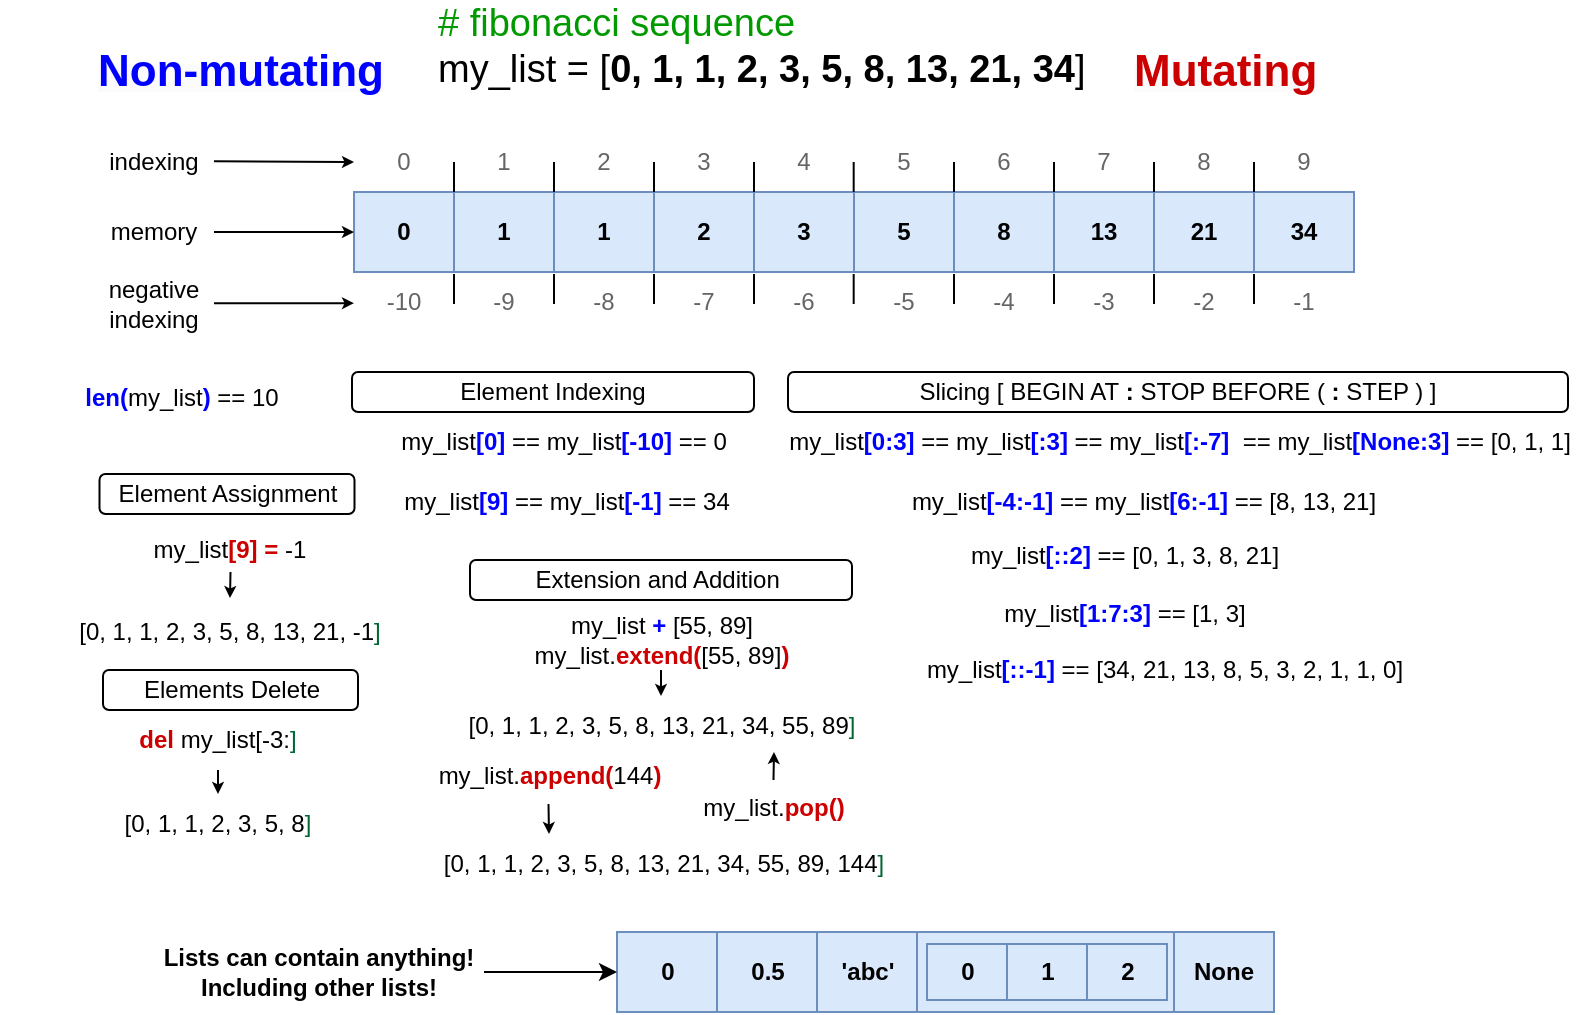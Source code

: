<mxfile version="21.6.9" type="device">
  <diagram name="Page-1" id="zyRHlJ_uGEKS_qMSXH-m">
    <mxGraphModel dx="1129" dy="704" grid="1" gridSize="10" guides="1" tooltips="1" connect="1" arrows="1" fold="1" page="1" pageScale="1" pageWidth="1100" pageHeight="850" math="0" shadow="0">
      <root>
        <mxCell id="0" />
        <mxCell id="1" parent="0" />
        <mxCell id="dsVwneFiLA8pL4UkRce1-1" value="0" style="rounded=0;whiteSpace=wrap;html=1;fontStyle=1;fillColor=#dae8fc;strokeColor=#6c8ebf;" parent="1" vertex="1">
          <mxGeometry x="180" y="220" width="50" height="40" as="geometry" />
        </mxCell>
        <mxCell id="dsVwneFiLA8pL4UkRce1-2" value="1" style="rounded=0;whiteSpace=wrap;html=1;fontStyle=1;fillColor=#dae8fc;strokeColor=#6c8ebf;" parent="1" vertex="1">
          <mxGeometry x="230" y="220" width="50" height="40" as="geometry" />
        </mxCell>
        <mxCell id="dsVwneFiLA8pL4UkRce1-3" value="1" style="rounded=0;whiteSpace=wrap;html=1;fontStyle=1;fillColor=#dae8fc;strokeColor=#6c8ebf;" parent="1" vertex="1">
          <mxGeometry x="280" y="220" width="50" height="40" as="geometry" />
        </mxCell>
        <mxCell id="dsVwneFiLA8pL4UkRce1-4" value="2" style="rounded=0;whiteSpace=wrap;html=1;fontStyle=1;fillColor=#dae8fc;strokeColor=#6c8ebf;" parent="1" vertex="1">
          <mxGeometry x="330" y="220" width="50" height="40" as="geometry" />
        </mxCell>
        <mxCell id="dsVwneFiLA8pL4UkRce1-5" value="3" style="rounded=0;whiteSpace=wrap;html=1;fontStyle=1;fillColor=#dae8fc;strokeColor=#6c8ebf;" parent="1" vertex="1">
          <mxGeometry x="380" y="220" width="50" height="40" as="geometry" />
        </mxCell>
        <mxCell id="dsVwneFiLA8pL4UkRce1-7" value="5" style="rounded=0;whiteSpace=wrap;html=1;fontStyle=1;fillColor=#dae8fc;strokeColor=#6c8ebf;" parent="1" vertex="1">
          <mxGeometry x="430" y="220" width="50" height="40" as="geometry" />
        </mxCell>
        <mxCell id="dsVwneFiLA8pL4UkRce1-8" value="8" style="rounded=0;whiteSpace=wrap;html=1;fontStyle=1;fillColor=#dae8fc;strokeColor=#6c8ebf;" parent="1" vertex="1">
          <mxGeometry x="480" y="220" width="50" height="40" as="geometry" />
        </mxCell>
        <mxCell id="dsVwneFiLA8pL4UkRce1-9" value="13" style="rounded=0;whiteSpace=wrap;html=1;fontStyle=1;fillColor=#dae8fc;strokeColor=#6c8ebf;" parent="1" vertex="1">
          <mxGeometry x="530" y="220" width="50" height="40" as="geometry" />
        </mxCell>
        <mxCell id="dsVwneFiLA8pL4UkRce1-10" value="21" style="rounded=0;whiteSpace=wrap;html=1;fontStyle=1;fillColor=#dae8fc;strokeColor=#6c8ebf;" parent="1" vertex="1">
          <mxGeometry x="580" y="220" width="50" height="40" as="geometry" />
        </mxCell>
        <mxCell id="dsVwneFiLA8pL4UkRce1-11" value="34" style="rounded=0;whiteSpace=wrap;html=1;fontStyle=1;fillColor=#dae8fc;strokeColor=#6c8ebf;" parent="1" vertex="1">
          <mxGeometry x="630" y="220" width="50" height="40" as="geometry" />
        </mxCell>
        <mxCell id="dsVwneFiLA8pL4UkRce1-12" value="&lt;font style=&quot;font-size: 19px;&quot;&gt;&lt;font color=&quot;#009900&quot;&gt;# fibonacci sequence&lt;/font&gt;&lt;br&gt;my_list = [&lt;b style=&quot;&quot;&gt;0, 1, 1, 2, 3, 5, 8, 13, 21, 34&lt;/b&gt;]&lt;/font&gt;" style="text;html=1;strokeColor=none;fillColor=none;align=left;verticalAlign=middle;whiteSpace=wrap;rounded=0;" parent="1" vertex="1">
          <mxGeometry x="220" y="132" width="380" height="30" as="geometry" />
        </mxCell>
        <mxCell id="dsVwneFiLA8pL4UkRce1-14" value="memory" style="text;html=1;strokeColor=none;fillColor=none;align=center;verticalAlign=middle;whiteSpace=wrap;rounded=0;" parent="1" vertex="1">
          <mxGeometry x="50" y="225" width="60" height="30" as="geometry" />
        </mxCell>
        <mxCell id="dsVwneFiLA8pL4UkRce1-15" value="" style="endArrow=classic;html=1;rounded=0;exitX=1;exitY=0.5;exitDx=0;exitDy=0;entryX=0;entryY=0.5;entryDx=0;entryDy=0;endSize=3;" parent="1" source="dsVwneFiLA8pL4UkRce1-14" target="dsVwneFiLA8pL4UkRce1-1" edge="1">
          <mxGeometry width="50" height="50" relative="1" as="geometry">
            <mxPoint x="380" y="370" as="sourcePoint" />
            <mxPoint x="430" y="320" as="targetPoint" />
          </mxGeometry>
        </mxCell>
        <mxCell id="dsVwneFiLA8pL4UkRce1-16" value="0" style="text;html=1;strokeColor=none;fillColor=none;align=center;verticalAlign=middle;whiteSpace=wrap;rounded=0;textOpacity=60;" parent="1" vertex="1">
          <mxGeometry x="180" y="190" width="50" height="30" as="geometry" />
        </mxCell>
        <mxCell id="dsVwneFiLA8pL4UkRce1-17" value="1" style="text;html=1;strokeColor=none;fillColor=none;align=center;verticalAlign=middle;whiteSpace=wrap;rounded=0;textOpacity=60;" parent="1" vertex="1">
          <mxGeometry x="230" y="190" width="50" height="30" as="geometry" />
        </mxCell>
        <mxCell id="dsVwneFiLA8pL4UkRce1-18" value="2" style="text;html=1;strokeColor=none;fillColor=none;align=center;verticalAlign=middle;whiteSpace=wrap;rounded=0;textOpacity=60;" parent="1" vertex="1">
          <mxGeometry x="280" y="190" width="50" height="30" as="geometry" />
        </mxCell>
        <mxCell id="dsVwneFiLA8pL4UkRce1-19" value="3" style="text;html=1;strokeColor=none;fillColor=none;align=center;verticalAlign=middle;whiteSpace=wrap;rounded=0;textOpacity=60;" parent="1" vertex="1">
          <mxGeometry x="330" y="190" width="50" height="30" as="geometry" />
        </mxCell>
        <mxCell id="dsVwneFiLA8pL4UkRce1-20" value="4" style="text;html=1;strokeColor=none;fillColor=none;align=center;verticalAlign=middle;whiteSpace=wrap;rounded=0;textOpacity=60;" parent="1" vertex="1">
          <mxGeometry x="380" y="190" width="50" height="30" as="geometry" />
        </mxCell>
        <mxCell id="dsVwneFiLA8pL4UkRce1-21" value="5" style="text;html=1;strokeColor=none;fillColor=none;align=center;verticalAlign=middle;whiteSpace=wrap;rounded=0;textOpacity=60;" parent="1" vertex="1">
          <mxGeometry x="430" y="190" width="50" height="30" as="geometry" />
        </mxCell>
        <mxCell id="dsVwneFiLA8pL4UkRce1-22" value="6" style="text;html=1;strokeColor=none;fillColor=none;align=center;verticalAlign=middle;whiteSpace=wrap;rounded=0;textOpacity=60;" parent="1" vertex="1">
          <mxGeometry x="480" y="190" width="50" height="30" as="geometry" />
        </mxCell>
        <mxCell id="dsVwneFiLA8pL4UkRce1-24" value="7" style="text;html=1;strokeColor=none;fillColor=none;align=center;verticalAlign=middle;whiteSpace=wrap;rounded=0;textOpacity=60;" parent="1" vertex="1">
          <mxGeometry x="530" y="190" width="50" height="30" as="geometry" />
        </mxCell>
        <mxCell id="dsVwneFiLA8pL4UkRce1-25" value="8" style="text;html=1;strokeColor=none;fillColor=none;align=center;verticalAlign=middle;whiteSpace=wrap;rounded=0;textOpacity=60;" parent="1" vertex="1">
          <mxGeometry x="580" y="190" width="50" height="30" as="geometry" />
        </mxCell>
        <mxCell id="dsVwneFiLA8pL4UkRce1-26" value="9" style="text;html=1;strokeColor=none;fillColor=none;align=center;verticalAlign=middle;whiteSpace=wrap;rounded=0;textOpacity=60;" parent="1" vertex="1">
          <mxGeometry x="630" y="190" width="50" height="30" as="geometry" />
        </mxCell>
        <mxCell id="dsVwneFiLA8pL4UkRce1-27" value="indexing" style="text;html=1;strokeColor=none;fillColor=none;align=center;verticalAlign=middle;whiteSpace=wrap;rounded=0;" parent="1" vertex="1">
          <mxGeometry x="50" y="190" width="60" height="30" as="geometry" />
        </mxCell>
        <mxCell id="dsVwneFiLA8pL4UkRce1-28" value="" style="endArrow=classic;html=1;rounded=0;exitX=1;exitY=0.5;exitDx=0;exitDy=0;spacing=1;endSize=3;" parent="1" edge="1">
          <mxGeometry width="50" height="50" relative="1" as="geometry">
            <mxPoint x="110" y="204.58" as="sourcePoint" />
            <mxPoint x="180" y="205" as="targetPoint" />
          </mxGeometry>
        </mxCell>
        <mxCell id="dsVwneFiLA8pL4UkRce1-29" value="" style="endArrow=none;html=1;rounded=0;exitX=0;exitY=0;exitDx=0;exitDy=0;entryX=0;entryY=0.5;entryDx=0;entryDy=0;" parent="1" source="dsVwneFiLA8pL4UkRce1-2" target="dsVwneFiLA8pL4UkRce1-17" edge="1">
          <mxGeometry width="50" height="50" relative="1" as="geometry">
            <mxPoint x="350" y="370" as="sourcePoint" />
            <mxPoint x="400" y="320" as="targetPoint" />
          </mxGeometry>
        </mxCell>
        <mxCell id="dsVwneFiLA8pL4UkRce1-30" value="" style="endArrow=none;html=1;rounded=0;exitX=0;exitY=0;exitDx=0;exitDy=0;entryX=0;entryY=0.5;entryDx=0;entryDy=0;" parent="1" edge="1">
          <mxGeometry width="50" height="50" relative="1" as="geometry">
            <mxPoint x="280" y="220" as="sourcePoint" />
            <mxPoint x="280" y="205" as="targetPoint" />
          </mxGeometry>
        </mxCell>
        <mxCell id="dsVwneFiLA8pL4UkRce1-31" value="" style="endArrow=none;html=1;rounded=0;exitX=0;exitY=1;exitDx=0;exitDy=0;entryX=0;entryY=0.5;entryDx=0;entryDy=0;" parent="1" source="dsVwneFiLA8pL4UkRce1-19" target="dsVwneFiLA8pL4UkRce1-19" edge="1">
          <mxGeometry width="50" height="50" relative="1" as="geometry">
            <mxPoint x="329.66" y="220" as="sourcePoint" />
            <mxPoint x="329.66" y="205" as="targetPoint" />
          </mxGeometry>
        </mxCell>
        <mxCell id="dsVwneFiLA8pL4UkRce1-32" value="" style="endArrow=none;html=1;rounded=0;exitX=0;exitY=1;exitDx=0;exitDy=0;entryX=0;entryY=0.5;entryDx=0;entryDy=0;" parent="1" source="dsVwneFiLA8pL4UkRce1-20" target="dsVwneFiLA8pL4UkRce1-20" edge="1">
          <mxGeometry width="50" height="50" relative="1" as="geometry">
            <mxPoint x="379.66" y="220" as="sourcePoint" />
            <mxPoint x="379.66" y="205" as="targetPoint" />
          </mxGeometry>
        </mxCell>
        <mxCell id="dsVwneFiLA8pL4UkRce1-33" value="" style="endArrow=none;html=1;rounded=0;exitX=0;exitY=1;exitDx=0;exitDy=0;entryX=0;entryY=0.5;entryDx=0;entryDy=0;" parent="1" edge="1">
          <mxGeometry width="50" height="50" relative="1" as="geometry">
            <mxPoint x="429.84" y="220" as="sourcePoint" />
            <mxPoint x="429.84" y="205" as="targetPoint" />
          </mxGeometry>
        </mxCell>
        <mxCell id="dsVwneFiLA8pL4UkRce1-34" value="" style="endArrow=none;html=1;rounded=0;exitX=0;exitY=1;exitDx=0;exitDy=0;entryX=0;entryY=0.5;entryDx=0;entryDy=0;" parent="1" source="dsVwneFiLA8pL4UkRce1-22" target="dsVwneFiLA8pL4UkRce1-22" edge="1">
          <mxGeometry width="50" height="50" relative="1" as="geometry">
            <mxPoint x="479.84" y="220" as="sourcePoint" />
            <mxPoint x="479.84" y="205" as="targetPoint" />
          </mxGeometry>
        </mxCell>
        <mxCell id="dsVwneFiLA8pL4UkRce1-35" value="" style="endArrow=none;html=1;rounded=0;exitX=0;exitY=1;exitDx=0;exitDy=0;entryX=0;entryY=0.5;entryDx=0;entryDy=0;" parent="1" source="dsVwneFiLA8pL4UkRce1-24" target="dsVwneFiLA8pL4UkRce1-24" edge="1">
          <mxGeometry width="50" height="50" relative="1" as="geometry">
            <mxPoint x="529.84" y="220" as="sourcePoint" />
            <mxPoint x="529.84" y="205" as="targetPoint" />
          </mxGeometry>
        </mxCell>
        <mxCell id="dsVwneFiLA8pL4UkRce1-37" value="" style="endArrow=none;html=1;rounded=0;entryX=0;entryY=0.5;entryDx=0;entryDy=0;" parent="1" target="dsVwneFiLA8pL4UkRce1-25" edge="1">
          <mxGeometry width="50" height="50" relative="1" as="geometry">
            <mxPoint x="580" y="220" as="sourcePoint" />
            <mxPoint x="579.87" y="205" as="targetPoint" />
          </mxGeometry>
        </mxCell>
        <mxCell id="dsVwneFiLA8pL4UkRce1-38" value="" style="endArrow=none;html=1;rounded=0;exitX=0;exitY=1;exitDx=0;exitDy=0;entryX=0;entryY=0.5;entryDx=0;entryDy=0;" parent="1" edge="1">
          <mxGeometry width="50" height="50" relative="1" as="geometry">
            <mxPoint x="630" y="220" as="sourcePoint" />
            <mxPoint x="630" y="205" as="targetPoint" />
          </mxGeometry>
        </mxCell>
        <mxCell id="dsVwneFiLA8pL4UkRce1-40" value="-10" style="text;html=1;strokeColor=none;fillColor=none;align=center;verticalAlign=middle;whiteSpace=wrap;rounded=0;textOpacity=60;" parent="1" vertex="1">
          <mxGeometry x="180" y="260" width="50" height="30" as="geometry" />
        </mxCell>
        <mxCell id="dsVwneFiLA8pL4UkRce1-41" value="-9" style="text;html=1;strokeColor=none;fillColor=none;align=center;verticalAlign=middle;whiteSpace=wrap;rounded=0;textOpacity=60;" parent="1" vertex="1">
          <mxGeometry x="230" y="260" width="50" height="30" as="geometry" />
        </mxCell>
        <mxCell id="dsVwneFiLA8pL4UkRce1-42" value="-8" style="text;html=1;strokeColor=none;fillColor=none;align=center;verticalAlign=middle;whiteSpace=wrap;rounded=0;textOpacity=60;" parent="1" vertex="1">
          <mxGeometry x="280" y="260" width="50" height="30" as="geometry" />
        </mxCell>
        <mxCell id="dsVwneFiLA8pL4UkRce1-43" value="-7" style="text;html=1;strokeColor=none;fillColor=none;align=center;verticalAlign=middle;whiteSpace=wrap;rounded=0;textOpacity=60;" parent="1" vertex="1">
          <mxGeometry x="330" y="260" width="50" height="30" as="geometry" />
        </mxCell>
        <mxCell id="dsVwneFiLA8pL4UkRce1-44" value="-6" style="text;html=1;strokeColor=none;fillColor=none;align=center;verticalAlign=middle;whiteSpace=wrap;rounded=0;textOpacity=60;" parent="1" vertex="1">
          <mxGeometry x="380" y="260" width="50" height="30" as="geometry" />
        </mxCell>
        <mxCell id="dsVwneFiLA8pL4UkRce1-45" value="-5" style="text;html=1;strokeColor=none;fillColor=none;align=center;verticalAlign=middle;whiteSpace=wrap;rounded=0;textOpacity=60;" parent="1" vertex="1">
          <mxGeometry x="430" y="260" width="50" height="30" as="geometry" />
        </mxCell>
        <mxCell id="dsVwneFiLA8pL4UkRce1-46" value="-4" style="text;html=1;strokeColor=none;fillColor=none;align=center;verticalAlign=middle;whiteSpace=wrap;rounded=0;textOpacity=60;" parent="1" vertex="1">
          <mxGeometry x="480" y="260" width="50" height="30" as="geometry" />
        </mxCell>
        <mxCell id="dsVwneFiLA8pL4UkRce1-47" value="-3" style="text;html=1;strokeColor=none;fillColor=none;align=center;verticalAlign=middle;whiteSpace=wrap;rounded=0;textOpacity=60;" parent="1" vertex="1">
          <mxGeometry x="530" y="260" width="50" height="30" as="geometry" />
        </mxCell>
        <mxCell id="dsVwneFiLA8pL4UkRce1-48" value="-2" style="text;html=1;strokeColor=none;fillColor=none;align=center;verticalAlign=middle;whiteSpace=wrap;rounded=0;textOpacity=60;" parent="1" vertex="1">
          <mxGeometry x="580" y="260" width="50" height="30" as="geometry" />
        </mxCell>
        <mxCell id="dsVwneFiLA8pL4UkRce1-49" value="-1" style="text;html=1;strokeColor=none;fillColor=none;align=center;verticalAlign=middle;whiteSpace=wrap;rounded=0;textOpacity=60;" parent="1" vertex="1">
          <mxGeometry x="630" y="260" width="50" height="30" as="geometry" />
        </mxCell>
        <mxCell id="dsVwneFiLA8pL4UkRce1-50" value="" style="endArrow=none;html=1;rounded=0;exitX=0;exitY=0;exitDx=0;exitDy=0;entryX=0;entryY=0.5;entryDx=0;entryDy=0;" parent="1" edge="1">
          <mxGeometry width="50" height="50" relative="1" as="geometry">
            <mxPoint x="230" y="276" as="sourcePoint" />
            <mxPoint x="230" y="261" as="targetPoint" />
          </mxGeometry>
        </mxCell>
        <mxCell id="dsVwneFiLA8pL4UkRce1-51" value="" style="endArrow=none;html=1;rounded=0;exitX=0;exitY=0;exitDx=0;exitDy=0;entryX=0;entryY=0.5;entryDx=0;entryDy=0;" parent="1" edge="1">
          <mxGeometry width="50" height="50" relative="1" as="geometry">
            <mxPoint x="280" y="276" as="sourcePoint" />
            <mxPoint x="280" y="261" as="targetPoint" />
          </mxGeometry>
        </mxCell>
        <mxCell id="dsVwneFiLA8pL4UkRce1-52" value="" style="endArrow=none;html=1;rounded=0;exitX=0;exitY=1;exitDx=0;exitDy=0;entryX=0;entryY=0.5;entryDx=0;entryDy=0;" parent="1" edge="1">
          <mxGeometry width="50" height="50" relative="1" as="geometry">
            <mxPoint x="330" y="276" as="sourcePoint" />
            <mxPoint x="330" y="261" as="targetPoint" />
          </mxGeometry>
        </mxCell>
        <mxCell id="dsVwneFiLA8pL4UkRce1-53" value="" style="endArrow=none;html=1;rounded=0;exitX=0;exitY=1;exitDx=0;exitDy=0;entryX=0;entryY=0.5;entryDx=0;entryDy=0;" parent="1" edge="1">
          <mxGeometry width="50" height="50" relative="1" as="geometry">
            <mxPoint x="380" y="276" as="sourcePoint" />
            <mxPoint x="380" y="261" as="targetPoint" />
          </mxGeometry>
        </mxCell>
        <mxCell id="dsVwneFiLA8pL4UkRce1-54" value="" style="endArrow=none;html=1;rounded=0;exitX=0;exitY=1;exitDx=0;exitDy=0;entryX=0;entryY=0.5;entryDx=0;entryDy=0;" parent="1" edge="1">
          <mxGeometry width="50" height="50" relative="1" as="geometry">
            <mxPoint x="429.84" y="276" as="sourcePoint" />
            <mxPoint x="429.84" y="261" as="targetPoint" />
          </mxGeometry>
        </mxCell>
        <mxCell id="dsVwneFiLA8pL4UkRce1-55" value="" style="endArrow=none;html=1;rounded=0;exitX=0;exitY=1;exitDx=0;exitDy=0;entryX=0;entryY=0.5;entryDx=0;entryDy=0;" parent="1" edge="1">
          <mxGeometry width="50" height="50" relative="1" as="geometry">
            <mxPoint x="480" y="276" as="sourcePoint" />
            <mxPoint x="480" y="261" as="targetPoint" />
          </mxGeometry>
        </mxCell>
        <mxCell id="dsVwneFiLA8pL4UkRce1-56" value="" style="endArrow=none;html=1;rounded=0;exitX=0;exitY=1;exitDx=0;exitDy=0;entryX=0;entryY=0.5;entryDx=0;entryDy=0;" parent="1" edge="1">
          <mxGeometry width="50" height="50" relative="1" as="geometry">
            <mxPoint x="530" y="276" as="sourcePoint" />
            <mxPoint x="530" y="261" as="targetPoint" />
          </mxGeometry>
        </mxCell>
        <mxCell id="dsVwneFiLA8pL4UkRce1-57" value="" style="endArrow=none;html=1;rounded=0;entryX=0;entryY=0.5;entryDx=0;entryDy=0;" parent="1" edge="1">
          <mxGeometry width="50" height="50" relative="1" as="geometry">
            <mxPoint x="580" y="276" as="sourcePoint" />
            <mxPoint x="580" y="261" as="targetPoint" />
          </mxGeometry>
        </mxCell>
        <mxCell id="dsVwneFiLA8pL4UkRce1-58" value="" style="endArrow=none;html=1;rounded=0;exitX=0;exitY=1;exitDx=0;exitDy=0;entryX=0;entryY=0.5;entryDx=0;entryDy=0;" parent="1" edge="1">
          <mxGeometry width="50" height="50" relative="1" as="geometry">
            <mxPoint x="630" y="276" as="sourcePoint" />
            <mxPoint x="630" y="261" as="targetPoint" />
          </mxGeometry>
        </mxCell>
        <mxCell id="dsVwneFiLA8pL4UkRce1-59" value="negative indexing" style="text;html=1;strokeColor=none;fillColor=none;align=center;verticalAlign=middle;whiteSpace=wrap;rounded=0;" parent="1" vertex="1">
          <mxGeometry x="50" y="261" width="60" height="30" as="geometry" />
        </mxCell>
        <mxCell id="dsVwneFiLA8pL4UkRce1-60" value="" style="endArrow=classic;html=1;rounded=0;exitX=1;exitY=0.5;exitDx=0;exitDy=0;entryX=0;entryY=0.5;entryDx=0;entryDy=0;endSize=3;" parent="1" edge="1">
          <mxGeometry width="50" height="50" relative="1" as="geometry">
            <mxPoint x="110" y="275.58" as="sourcePoint" />
            <mxPoint x="180" y="275.58" as="targetPoint" />
          </mxGeometry>
        </mxCell>
        <mxCell id="dsVwneFiLA8pL4UkRce1-62" value="&lt;b&gt;&lt;font color=&quot;#0000ff&quot;&gt;len(&lt;/font&gt;&lt;/b&gt;my_list&lt;b&gt;&lt;font color=&quot;#0000ff&quot;&gt;)&lt;/font&gt;&lt;/b&gt; == 10" style="text;html=1;strokeColor=none;fillColor=none;align=center;verticalAlign=middle;whiteSpace=wrap;rounded=0;" parent="1" vertex="1">
          <mxGeometry x="39" y="298" width="110" height="50" as="geometry" />
        </mxCell>
        <mxCell id="dsVwneFiLA8pL4UkRce1-65" value="my_list&lt;b style=&quot;border-color: var(--border-color);&quot;&gt;&lt;font style=&quot;border-color: var(--border-color);&quot; color=&quot;#0000ff&quot;&gt;[0]&lt;/font&gt;&lt;/b&gt;&amp;nbsp;== my_list&lt;b&gt;&lt;font color=&quot;#0000ff&quot;&gt;[-10]&lt;/font&gt;&lt;/b&gt; == 0" style="text;html=1;strokeColor=none;fillColor=none;align=center;verticalAlign=middle;whiteSpace=wrap;rounded=0;" parent="1" vertex="1">
          <mxGeometry x="190" y="330" width="190" height="30" as="geometry" />
        </mxCell>
        <mxCell id="dsVwneFiLA8pL4UkRce1-66" value="my_list&lt;b&gt;&lt;font color=&quot;#0000ff&quot;&gt;[9]&lt;/font&gt;&lt;/b&gt; == my_list&lt;b&gt;&lt;font color=&quot;#0000ff&quot;&gt;[-1]&lt;/font&gt;&lt;/b&gt;&amp;nbsp;== 34" style="text;html=1;strokeColor=none;fillColor=none;align=center;verticalAlign=middle;whiteSpace=wrap;rounded=0;" parent="1" vertex="1">
          <mxGeometry x="170" y="360" width="233" height="30" as="geometry" />
        </mxCell>
        <mxCell id="dsVwneFiLA8pL4UkRce1-67" value="Element Indexing" style="rounded=1;whiteSpace=wrap;html=1;" parent="1" vertex="1">
          <mxGeometry x="179" y="310" width="201" height="20" as="geometry" />
        </mxCell>
        <mxCell id="dsVwneFiLA8pL4UkRce1-69" value="Slicing [ BEGIN AT&amp;nbsp;&lt;b&gt;:&lt;/b&gt; STOP BEFORE (&amp;nbsp;&lt;b&gt;:&lt;/b&gt; STEP ) ]" style="rounded=1;whiteSpace=wrap;html=1;" parent="1" vertex="1">
          <mxGeometry x="397" y="310" width="390" height="20" as="geometry" />
        </mxCell>
        <mxCell id="dsVwneFiLA8pL4UkRce1-70" value="my_list&lt;b&gt;&lt;font color=&quot;#0000ff&quot;&gt;[0:3]&lt;/font&gt; &lt;/b&gt;== my_list&lt;b&gt;&lt;font color=&quot;#0000ff&quot;&gt;[:3]&lt;/font&gt;&lt;/b&gt;&amp;nbsp;== my_list&lt;b&gt;&lt;font color=&quot;#0000ff&quot;&gt;[:-7]&lt;/font&gt;&amp;nbsp;&lt;/b&gt;&amp;nbsp;== my_list&lt;b&gt;&lt;font color=&quot;#0000ff&quot;&gt;[None:3]&amp;nbsp;&lt;/font&gt;&lt;/b&gt;== [0, 1, 1]" style="text;html=1;strokeColor=none;fillColor=none;align=center;verticalAlign=middle;whiteSpace=wrap;rounded=0;" parent="1" vertex="1">
          <mxGeometry x="388" y="330" width="410" height="30" as="geometry" />
        </mxCell>
        <mxCell id="dsVwneFiLA8pL4UkRce1-71" value="my_list&lt;b&gt;&lt;font color=&quot;#0000ff&quot;&gt;[-4:-1]&lt;/font&gt;&lt;/b&gt; == my_list&lt;b&gt;&lt;font color=&quot;#0000ff&quot;&gt;[6:-1]&lt;/font&gt;&lt;/b&gt; == [8, 13, 21]" style="text;html=1;strokeColor=none;fillColor=none;align=center;verticalAlign=middle;whiteSpace=wrap;rounded=0;" parent="1" vertex="1">
          <mxGeometry x="448.5" y="360" width="251.5" height="30" as="geometry" />
        </mxCell>
        <mxCell id="dsVwneFiLA8pL4UkRce1-72" value="Element Assignment" style="rounded=1;whiteSpace=wrap;html=1;" parent="1" vertex="1">
          <mxGeometry x="52.75" y="361" width="127.5" height="20" as="geometry" />
        </mxCell>
        <mxCell id="dsVwneFiLA8pL4UkRce1-73" value="my_list&lt;b&gt;&lt;font color=&quot;#cc0000&quot;&gt;[9]&lt;/font&gt;&lt;/b&gt; &lt;b&gt;&lt;font color=&quot;#cc0000&quot;&gt;=&lt;/font&gt;&lt;/b&gt; -1" style="text;html=1;strokeColor=none;fillColor=none;align=center;verticalAlign=middle;whiteSpace=wrap;rounded=0;" parent="1" vertex="1">
          <mxGeometry x="63.25" y="388" width="110" height="22" as="geometry" />
        </mxCell>
        <mxCell id="dsVwneFiLA8pL4UkRce1-74" value="&lt;font style=&quot;font-size: 12px;&quot;&gt;[&lt;font style=&quot;font-size: 12px;&quot;&gt;0, 1, 1, 2, 3, 5, 8, 13, 21, -1&lt;font style=&quot;&quot; color=&quot;#006633&quot;&gt;]&lt;/font&gt;&lt;/font&gt;&lt;/font&gt;" style="text;html=1;strokeColor=none;fillColor=none;align=center;verticalAlign=middle;whiteSpace=wrap;rounded=0;" parent="1" vertex="1">
          <mxGeometry x="3" y="425" width="230" height="30" as="geometry" />
        </mxCell>
        <mxCell id="dsVwneFiLA8pL4UkRce1-75" value="" style="endArrow=classic;html=1;rounded=0;exitX=0.5;exitY=1;exitDx=0;exitDy=0;entryX=0.5;entryY=0;entryDx=0;entryDy=0;endSize=3;" parent="1" source="dsVwneFiLA8pL4UkRce1-73" edge="1">
          <mxGeometry width="50" height="50" relative="1" as="geometry">
            <mxPoint x="203" y="356" as="sourcePoint" />
            <mxPoint x="118" y="423" as="targetPoint" />
          </mxGeometry>
        </mxCell>
        <mxCell id="dsVwneFiLA8pL4UkRce1-87" value="my_list&lt;b&gt;&lt;font color=&quot;#0000ff&quot;&gt;[::2]&lt;/font&gt;&lt;/b&gt; == [0, 1, 3, 8, 21]" style="text;html=1;strokeColor=none;fillColor=none;align=center;verticalAlign=middle;whiteSpace=wrap;rounded=0;" parent="1" vertex="1">
          <mxGeometry x="449.5" y="387" width="231" height="30" as="geometry" />
        </mxCell>
        <mxCell id="dsVwneFiLA8pL4UkRce1-88" value="my_list&lt;b&gt;&lt;font color=&quot;#0000ff&quot;&gt;[1:7:3]&lt;/font&gt;&lt;/b&gt; == [1, 3]" style="text;html=1;strokeColor=none;fillColor=none;align=center;verticalAlign=middle;whiteSpace=wrap;rounded=0;" parent="1" vertex="1">
          <mxGeometry x="449.5" y="416" width="231" height="30" as="geometry" />
        </mxCell>
        <mxCell id="dsVwneFiLA8pL4UkRce1-89" value="my_list&lt;b&gt;&lt;font color=&quot;#0000ff&quot;&gt;[::-1]&lt;/font&gt;&lt;/b&gt; == [34, 21, 13, 8, 5, 3, 2, 1, 1, 0]" style="text;html=1;strokeColor=none;fillColor=none;align=center;verticalAlign=middle;whiteSpace=wrap;rounded=0;" parent="1" vertex="1">
          <mxGeometry x="449.5" y="444" width="270.5" height="30" as="geometry" />
        </mxCell>
        <mxCell id="dsVwneFiLA8pL4UkRce1-90" value="Extension and Addition&amp;nbsp;" style="rounded=1;whiteSpace=wrap;html=1;" parent="1" vertex="1">
          <mxGeometry x="238" y="404" width="191" height="20" as="geometry" />
        </mxCell>
        <mxCell id="-ox6NbrRCXhI0-pkTOMQ-1" value="" style="endArrow=classic;html=1;rounded=0;endSize=3;exitX=0.5;exitY=1;exitDx=0;exitDy=0;entryX=0.5;entryY=0;entryDx=0;entryDy=0;" parent="1" source="-ox6NbrRCXhI0-pkTOMQ-3" target="-ox6NbrRCXhI0-pkTOMQ-2" edge="1">
          <mxGeometry width="50" height="50" relative="1" as="geometry">
            <mxPoint x="333.0" y="469" as="sourcePoint" />
            <mxPoint x="353.5" y="349" as="targetPoint" />
          </mxGeometry>
        </mxCell>
        <mxCell id="-ox6NbrRCXhI0-pkTOMQ-2" value="&lt;meta charset=&quot;utf-8&quot;&gt;&lt;span style=&quot;border-color: var(--border-color); color: rgb(0, 0, 0); font-family: Helvetica; font-size: 12px; font-style: normal; font-variant-ligatures: normal; font-variant-caps: normal; font-weight: 400; letter-spacing: normal; orphans: 2; text-align: center; text-indent: 0px; text-transform: none; widows: 2; word-spacing: 0px; -webkit-text-stroke-width: 0px; background-color: initial; text-decoration-thickness: initial; text-decoration-style: initial; text-decoration-color: initial;&quot;&gt;[&lt;/span&gt;&lt;font style=&quot;border-color: var(--border-color); color: rgb(0, 0, 0); font-family: Helvetica; font-size: 12px; font-style: normal; font-variant-ligatures: normal; font-variant-caps: normal; font-weight: 400; letter-spacing: normal; orphans: 2; text-align: center; text-indent: 0px; text-transform: none; widows: 2; word-spacing: 0px; -webkit-text-stroke-width: 0px; background-color: initial; text-decoration-thickness: initial; text-decoration-style: initial; text-decoration-color: initial;&quot;&gt;0, 1, 1, 2, 3, 5, 8, 13, 21, 34, 55, 89&lt;font style=&quot;border-color: var(--border-color);&quot;&gt;&lt;font style=&quot;border-color: var(--border-color);&quot; color=&quot;#006633&quot;&gt;]&lt;/font&gt;&lt;/font&gt;&lt;/font&gt;" style="text;html=1;strokeColor=none;fillColor=none;align=center;verticalAlign=middle;whiteSpace=wrap;rounded=0;" parent="1" vertex="1">
          <mxGeometry x="218.5" y="472" width="230" height="30" as="geometry" />
        </mxCell>
        <mxCell id="-ox6NbrRCXhI0-pkTOMQ-3" value="my_list&amp;nbsp;&lt;b&gt;&lt;font color=&quot;#0000ff&quot;&gt;+&lt;/font&gt;&lt;/b&gt; [55, 89]&lt;br&gt;my_list.&lt;b&gt;&lt;font color=&quot;#cc0000&quot;&gt;extend(&lt;/font&gt;&lt;/b&gt;[55, 89]&lt;b&gt;&lt;font color=&quot;#cc0000&quot;&gt;)&lt;/font&gt;&lt;/b&gt;" style="text;html=1;strokeColor=none;fillColor=none;align=center;verticalAlign=middle;whiteSpace=wrap;rounded=0;" parent="1" vertex="1">
          <mxGeometry x="218.5" y="429" width="230" height="30" as="geometry" />
        </mxCell>
        <mxCell id="-ox6NbrRCXhI0-pkTOMQ-5" value="my_list.&lt;b&gt;&lt;font color=&quot;#cc0000&quot;&gt;append(&lt;/font&gt;&lt;/b&gt;144&lt;font color=&quot;#cc0000&quot;&gt;&lt;b&gt;)&lt;/b&gt;&lt;/font&gt;" style="text;html=1;strokeColor=none;fillColor=none;align=center;verticalAlign=middle;whiteSpace=wrap;rounded=0;" parent="1" vertex="1">
          <mxGeometry x="216.5" y="498" width="121.5" height="28" as="geometry" />
        </mxCell>
        <mxCell id="-ox6NbrRCXhI0-pkTOMQ-6" value="&lt;span style=&quot;border-color: var(--border-color); color: rgb(0, 0, 0); font-family: Helvetica; font-size: 12px; font-style: normal; font-variant-ligatures: normal; font-variant-caps: normal; font-weight: 400; letter-spacing: normal; orphans: 2; text-align: center; text-indent: 0px; text-transform: none; widows: 2; word-spacing: 0px; -webkit-text-stroke-width: 0px; background-color: initial; text-decoration-thickness: initial; text-decoration-style: initial; text-decoration-color: initial;&quot;&gt;[&lt;/span&gt;&lt;font style=&quot;border-color: var(--border-color); color: rgb(0, 0, 0); font-family: Helvetica; font-size: 12px; font-style: normal; font-variant-ligatures: normal; font-variant-caps: normal; font-weight: 400; letter-spacing: normal; orphans: 2; text-align: center; text-indent: 0px; text-transform: none; widows: 2; word-spacing: 0px; -webkit-text-stroke-width: 0px; background-color: initial; text-decoration-thickness: initial; text-decoration-style: initial; text-decoration-color: initial;&quot;&gt;0, 1, 1, 2, 3, 5, 8, 13, 21, 34, 55, 89, 144&lt;font style=&quot;border-color: var(--border-color);&quot;&gt;&lt;font style=&quot;border-color: var(--border-color);&quot; color=&quot;#006633&quot;&gt;]&lt;/font&gt;&lt;/font&gt;&lt;/font&gt;" style="text;html=1;strokeColor=none;fillColor=none;align=center;verticalAlign=middle;whiteSpace=wrap;rounded=0;" parent="1" vertex="1">
          <mxGeometry x="220" y="541" width="230" height="30" as="geometry" />
        </mxCell>
        <mxCell id="-ox6NbrRCXhI0-pkTOMQ-7" value="" style="endArrow=classic;html=1;rounded=0;endSize=3;exitX=0.5;exitY=1;exitDx=0;exitDy=0;entryX=0.25;entryY=0;entryDx=0;entryDy=0;" parent="1" source="-ox6NbrRCXhI0-pkTOMQ-5" target="-ox6NbrRCXhI0-pkTOMQ-6" edge="1">
          <mxGeometry width="50" height="50" relative="1" as="geometry">
            <mxPoint x="344" y="469" as="sourcePoint" />
            <mxPoint x="344" y="482" as="targetPoint" />
          </mxGeometry>
        </mxCell>
        <mxCell id="-ox6NbrRCXhI0-pkTOMQ-9" value="Elements Delete" style="rounded=1;whiteSpace=wrap;html=1;" parent="1" vertex="1">
          <mxGeometry x="54.5" y="459" width="127.5" height="20" as="geometry" />
        </mxCell>
        <mxCell id="-ox6NbrRCXhI0-pkTOMQ-10" value="&lt;font style=&quot;font-size: 12px;&quot;&gt;&lt;b&gt;&lt;font color=&quot;#cc0000&quot;&gt;del&lt;/font&gt;&lt;/b&gt;&amp;nbsp;my_list[&lt;font style=&quot;font-size: 12px;&quot;&gt;-3:&lt;font style=&quot;&quot; color=&quot;#006633&quot;&gt;]&lt;/font&gt;&lt;/font&gt;&lt;/font&gt;" style="text;html=1;strokeColor=none;fillColor=none;align=center;verticalAlign=middle;whiteSpace=wrap;rounded=0;" parent="1" vertex="1">
          <mxGeometry x="61" y="479" width="102" height="30" as="geometry" />
        </mxCell>
        <mxCell id="-ox6NbrRCXhI0-pkTOMQ-11" value="" style="endArrow=classic;html=1;rounded=0;exitX=0.5;exitY=1;exitDx=0;exitDy=0;entryX=0.5;entryY=0;entryDx=0;entryDy=0;endSize=3;" parent="1" source="-ox6NbrRCXhI0-pkTOMQ-10" target="-ox6NbrRCXhI0-pkTOMQ-14" edge="1">
          <mxGeometry width="50" height="50" relative="1" as="geometry">
            <mxPoint x="128" y="415" as="sourcePoint" />
            <mxPoint x="128" y="435" as="targetPoint" />
          </mxGeometry>
        </mxCell>
        <mxCell id="-ox6NbrRCXhI0-pkTOMQ-12" value="&lt;b style=&quot;border-color: var(--border-color); color: rgb(0, 0, 0); font-family: Helvetica; font-style: normal; font-variant-ligatures: normal; font-variant-caps: normal; letter-spacing: normal; orphans: 2; text-align: center; text-indent: 0px; text-transform: none; widows: 2; word-spacing: 0px; -webkit-text-stroke-width: 0px; background-color: rgb(251, 251, 251); text-decoration-thickness: initial; text-decoration-style: initial; text-decoration-color: initial;&quot;&gt;&lt;font color=&quot;#cc0000&quot; style=&quot;border-color: var(--border-color); font-size: 22px;&quot;&gt;Mutating&lt;/font&gt;&lt;/b&gt;" style="text;whiteSpace=wrap;html=1;" parent="1" vertex="1">
          <mxGeometry x="568" y="140" width="100" height="40" as="geometry" />
        </mxCell>
        <mxCell id="-ox6NbrRCXhI0-pkTOMQ-13" value="&lt;b style=&quot;border-color: var(--border-color); font-family: Helvetica; font-style: normal; font-variant-ligatures: normal; font-variant-caps: normal; letter-spacing: normal; orphans: 2; text-align: center; text-indent: 0px; text-transform: none; widows: 2; word-spacing: 0px; -webkit-text-stroke-width: 0px; background-color: rgb(251, 251, 251); text-decoration-thickness: initial; text-decoration-style: initial; text-decoration-color: initial;&quot;&gt;&lt;font color=&quot;#0000ff&quot; style=&quot;border-color: var(--border-color); font-size: 22px;&quot;&gt;Non-mutating&lt;/font&gt;&lt;/b&gt;" style="text;whiteSpace=wrap;html=1;" parent="1" vertex="1">
          <mxGeometry x="50.13" y="140" width="150.25" height="40" as="geometry" />
        </mxCell>
        <mxCell id="-ox6NbrRCXhI0-pkTOMQ-14" value="&lt;font style=&quot;font-size: 12px;&quot;&gt;[&lt;font style=&quot;font-size: 12px;&quot;&gt;0, 1, 1, 2, 3, 5, 8&lt;font style=&quot;&quot; color=&quot;#006633&quot;&gt;]&lt;/font&gt;&lt;/font&gt;&lt;/font&gt;" style="text;html=1;strokeColor=none;fillColor=none;align=center;verticalAlign=middle;whiteSpace=wrap;rounded=0;" parent="1" vertex="1">
          <mxGeometry x="36" y="521" width="152" height="30" as="geometry" />
        </mxCell>
        <mxCell id="-ox6NbrRCXhI0-pkTOMQ-15" value="my_list.&lt;b&gt;&lt;font color=&quot;#cc0000&quot;&gt;pop(&lt;/font&gt;&lt;/b&gt;&lt;font color=&quot;#cc0000&quot;&gt;&lt;b&gt;)&lt;/b&gt;&lt;/font&gt;" style="text;html=1;strokeColor=none;fillColor=none;align=center;verticalAlign=middle;whiteSpace=wrap;rounded=0;" parent="1" vertex="1">
          <mxGeometry x="329" y="514" width="121.5" height="28" as="geometry" />
        </mxCell>
        <mxCell id="-ox6NbrRCXhI0-pkTOMQ-16" value="" style="endArrow=classic;html=1;rounded=0;endSize=3;exitX=0.5;exitY=0;exitDx=0;exitDy=0;" parent="1" source="-ox6NbrRCXhI0-pkTOMQ-15" edge="1">
          <mxGeometry width="50" height="50" relative="1" as="geometry">
            <mxPoint x="287" y="536" as="sourcePoint" />
            <mxPoint x="390" y="500" as="targetPoint" />
          </mxGeometry>
        </mxCell>
        <mxCell id="-ox6NbrRCXhI0-pkTOMQ-19" value="0" style="rounded=0;whiteSpace=wrap;html=1;fontStyle=1;fillColor=#dae8fc;strokeColor=#6c8ebf;" parent="1" vertex="1">
          <mxGeometry x="311.5" y="590" width="50" height="40" as="geometry" />
        </mxCell>
        <mxCell id="-ox6NbrRCXhI0-pkTOMQ-20" value="0.5" style="rounded=0;whiteSpace=wrap;html=1;fontStyle=1;fillColor=#dae8fc;strokeColor=#6c8ebf;" parent="1" vertex="1">
          <mxGeometry x="361.5" y="590" width="50" height="40" as="geometry" />
        </mxCell>
        <mxCell id="-ox6NbrRCXhI0-pkTOMQ-21" value="&#39;abc&#39;" style="rounded=0;whiteSpace=wrap;html=1;fontStyle=1;fillColor=#dae8fc;strokeColor=#6c8ebf;" parent="1" vertex="1">
          <mxGeometry x="411.5" y="590" width="50" height="40" as="geometry" />
        </mxCell>
        <mxCell id="-ox6NbrRCXhI0-pkTOMQ-22" value="" style="rounded=0;whiteSpace=wrap;html=1;fontStyle=1;fillColor=#dae8fc;strokeColor=#6c8ebf;" parent="1" vertex="1">
          <mxGeometry x="461.5" y="590" width="130" height="40" as="geometry" />
        </mxCell>
        <mxCell id="-ox6NbrRCXhI0-pkTOMQ-23" value="None" style="rounded=0;whiteSpace=wrap;html=1;fontStyle=1;fillColor=#dae8fc;strokeColor=#6c8ebf;" parent="1" vertex="1">
          <mxGeometry x="590" y="590" width="50" height="40" as="geometry" />
        </mxCell>
        <mxCell id="-ox6NbrRCXhI0-pkTOMQ-24" value="0" style="rounded=0;whiteSpace=wrap;html=1;fontStyle=1;fillColor=#dae8fc;strokeColor=#6c8ebf;" parent="1" vertex="1">
          <mxGeometry x="466.5" y="596" width="40" height="28" as="geometry" />
        </mxCell>
        <mxCell id="-ox6NbrRCXhI0-pkTOMQ-25" value="1" style="rounded=0;whiteSpace=wrap;html=1;fontStyle=1;fillColor=#dae8fc;strokeColor=#6c8ebf;" parent="1" vertex="1">
          <mxGeometry x="506.5" y="596" width="40" height="28" as="geometry" />
        </mxCell>
        <mxCell id="-ox6NbrRCXhI0-pkTOMQ-26" value="2" style="rounded=0;whiteSpace=wrap;html=1;fontStyle=1;fillColor=#dae8fc;strokeColor=#6c8ebf;" parent="1" vertex="1">
          <mxGeometry x="546.5" y="596" width="40" height="28" as="geometry" />
        </mxCell>
        <mxCell id="-ox6NbrRCXhI0-pkTOMQ-27" value="&lt;b&gt;Lists can contain anything! Including other lists!&lt;/b&gt;" style="text;html=1;strokeColor=none;fillColor=none;align=center;verticalAlign=middle;whiteSpace=wrap;rounded=0;" parent="1" vertex="1">
          <mxGeometry x="80" y="595" width="165" height="30" as="geometry" />
        </mxCell>
        <mxCell id="yoQHRbiN_Dygh054iMgx-2" value="" style="endArrow=classic;html=1;rounded=0;exitX=1;exitY=0.5;exitDx=0;exitDy=0;entryX=0;entryY=0.5;entryDx=0;entryDy=0;" edge="1" parent="1" source="-ox6NbrRCXhI0-pkTOMQ-27" target="-ox6NbrRCXhI0-pkTOMQ-19">
          <mxGeometry width="50" height="50" relative="1" as="geometry">
            <mxPoint x="400" y="550" as="sourcePoint" />
            <mxPoint x="450" y="500" as="targetPoint" />
          </mxGeometry>
        </mxCell>
      </root>
    </mxGraphModel>
  </diagram>
</mxfile>
